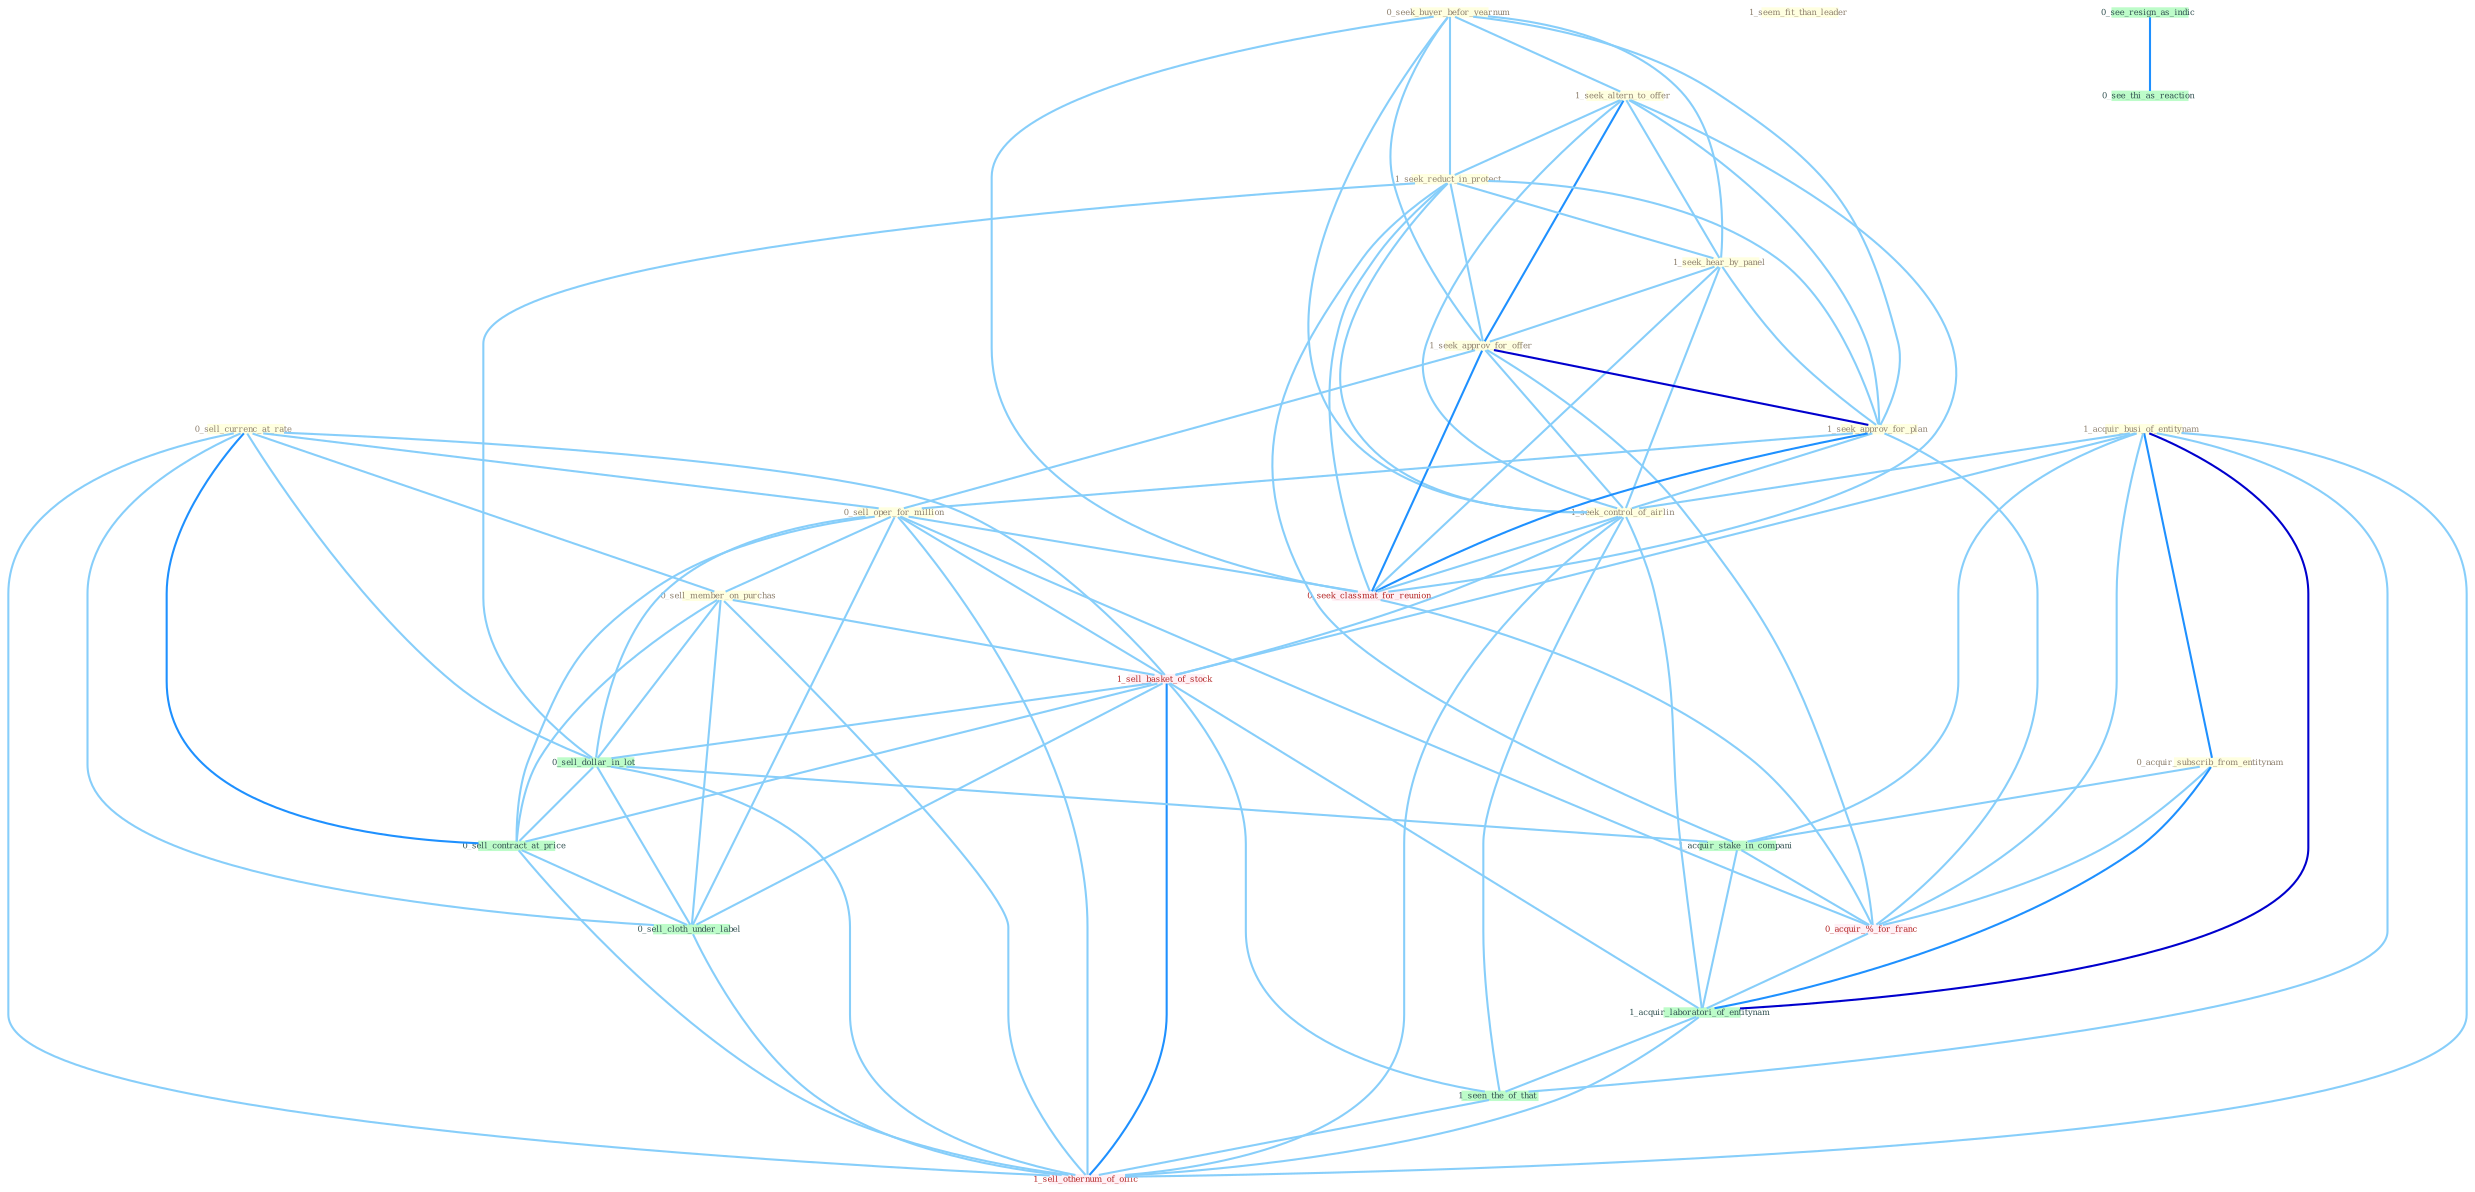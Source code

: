 Graph G{ 
    node
    [shape=polygon,style=filled,width=.5,height=.06,color="#BDFCC9",fixedsize=true,fontsize=4,
    fontcolor="#2f4f4f"];
    {node
    [color="#ffffe0", fontcolor="#8b7d6b"] "0_seek_buyer_befor_yearnum " "1_seek_altern_to_offer " "1_seek_reduct_in_protect " "1_acquir_busi_of_entitynam " "1_seek_hear_by_panel " "1_seek_approv_for_offer " "0_acquir_subscrib_from_entitynam " "1_seem_fit_than_leader " "1_seek_approv_for_plan " "0_sell_currenc_at_rate " "1_seek_control_of_airlin " "0_sell_oper_for_million " "0_sell_member_on_purchas "}
{node [color="#fff0f5", fontcolor="#b22222"] "0_seek_classmat_for_reunion " "1_sell_basket_of_stock " "0_acquir_%_for_franc " "1_sell_othernum_of_offic "}
edge [color="#B0E2FF"];

	"0_seek_buyer_befor_yearnum " -- "1_seek_altern_to_offer " [w="1", color="#87cefa" ];
	"0_seek_buyer_befor_yearnum " -- "1_seek_reduct_in_protect " [w="1", color="#87cefa" ];
	"0_seek_buyer_befor_yearnum " -- "1_seek_hear_by_panel " [w="1", color="#87cefa" ];
	"0_seek_buyer_befor_yearnum " -- "1_seek_approv_for_offer " [w="1", color="#87cefa" ];
	"0_seek_buyer_befor_yearnum " -- "1_seek_approv_for_plan " [w="1", color="#87cefa" ];
	"0_seek_buyer_befor_yearnum " -- "1_seek_control_of_airlin " [w="1", color="#87cefa" ];
	"0_seek_buyer_befor_yearnum " -- "0_seek_classmat_for_reunion " [w="1", color="#87cefa" ];
	"1_seek_altern_to_offer " -- "1_seek_reduct_in_protect " [w="1", color="#87cefa" ];
	"1_seek_altern_to_offer " -- "1_seek_hear_by_panel " [w="1", color="#87cefa" ];
	"1_seek_altern_to_offer " -- "1_seek_approv_for_offer " [w="2", color="#1e90ff" , len=0.8];
	"1_seek_altern_to_offer " -- "1_seek_approv_for_plan " [w="1", color="#87cefa" ];
	"1_seek_altern_to_offer " -- "1_seek_control_of_airlin " [w="1", color="#87cefa" ];
	"1_seek_altern_to_offer " -- "0_seek_classmat_for_reunion " [w="1", color="#87cefa" ];
	"1_seek_reduct_in_protect " -- "1_seek_hear_by_panel " [w="1", color="#87cefa" ];
	"1_seek_reduct_in_protect " -- "1_seek_approv_for_offer " [w="1", color="#87cefa" ];
	"1_seek_reduct_in_protect " -- "1_seek_approv_for_plan " [w="1", color="#87cefa" ];
	"1_seek_reduct_in_protect " -- "1_seek_control_of_airlin " [w="1", color="#87cefa" ];
	"1_seek_reduct_in_protect " -- "0_seek_classmat_for_reunion " [w="1", color="#87cefa" ];
	"1_seek_reduct_in_protect " -- "0_sell_dollar_in_lot " [w="1", color="#87cefa" ];
	"1_seek_reduct_in_protect " -- "1_acquir_stake_in_compani " [w="1", color="#87cefa" ];
	"1_acquir_busi_of_entitynam " -- "0_acquir_subscrib_from_entitynam " [w="2", color="#1e90ff" , len=0.8];
	"1_acquir_busi_of_entitynam " -- "1_seek_control_of_airlin " [w="1", color="#87cefa" ];
	"1_acquir_busi_of_entitynam " -- "1_sell_basket_of_stock " [w="1", color="#87cefa" ];
	"1_acquir_busi_of_entitynam " -- "1_acquir_stake_in_compani " [w="1", color="#87cefa" ];
	"1_acquir_busi_of_entitynam " -- "0_acquir_%_for_franc " [w="1", color="#87cefa" ];
	"1_acquir_busi_of_entitynam " -- "1_acquir_laboratori_of_entitynam " [w="3", color="#0000cd" , len=0.6];
	"1_acquir_busi_of_entitynam " -- "1_seen_the_of_that " [w="1", color="#87cefa" ];
	"1_acquir_busi_of_entitynam " -- "1_sell_othernum_of_offic " [w="1", color="#87cefa" ];
	"1_seek_hear_by_panel " -- "1_seek_approv_for_offer " [w="1", color="#87cefa" ];
	"1_seek_hear_by_panel " -- "1_seek_approv_for_plan " [w="1", color="#87cefa" ];
	"1_seek_hear_by_panel " -- "1_seek_control_of_airlin " [w="1", color="#87cefa" ];
	"1_seek_hear_by_panel " -- "0_seek_classmat_for_reunion " [w="1", color="#87cefa" ];
	"1_seek_approv_for_offer " -- "1_seek_approv_for_plan " [w="3", color="#0000cd" , len=0.6];
	"1_seek_approv_for_offer " -- "1_seek_control_of_airlin " [w="1", color="#87cefa" ];
	"1_seek_approv_for_offer " -- "0_sell_oper_for_million " [w="1", color="#87cefa" ];
	"1_seek_approv_for_offer " -- "0_seek_classmat_for_reunion " [w="2", color="#1e90ff" , len=0.8];
	"1_seek_approv_for_offer " -- "0_acquir_%_for_franc " [w="1", color="#87cefa" ];
	"0_acquir_subscrib_from_entitynam " -- "1_acquir_stake_in_compani " [w="1", color="#87cefa" ];
	"0_acquir_subscrib_from_entitynam " -- "0_acquir_%_for_franc " [w="1", color="#87cefa" ];
	"0_acquir_subscrib_from_entitynam " -- "1_acquir_laboratori_of_entitynam " [w="2", color="#1e90ff" , len=0.8];
	"1_seek_approv_for_plan " -- "1_seek_control_of_airlin " [w="1", color="#87cefa" ];
	"1_seek_approv_for_plan " -- "0_sell_oper_for_million " [w="1", color="#87cefa" ];
	"1_seek_approv_for_plan " -- "0_seek_classmat_for_reunion " [w="2", color="#1e90ff" , len=0.8];
	"1_seek_approv_for_plan " -- "0_acquir_%_for_franc " [w="1", color="#87cefa" ];
	"0_sell_currenc_at_rate " -- "0_sell_oper_for_million " [w="1", color="#87cefa" ];
	"0_sell_currenc_at_rate " -- "0_sell_member_on_purchas " [w="1", color="#87cefa" ];
	"0_sell_currenc_at_rate " -- "1_sell_basket_of_stock " [w="1", color="#87cefa" ];
	"0_sell_currenc_at_rate " -- "0_sell_dollar_in_lot " [w="1", color="#87cefa" ];
	"0_sell_currenc_at_rate " -- "0_sell_contract_at_price " [w="2", color="#1e90ff" , len=0.8];
	"0_sell_currenc_at_rate " -- "0_sell_cloth_under_label " [w="1", color="#87cefa" ];
	"0_sell_currenc_at_rate " -- "1_sell_othernum_of_offic " [w="1", color="#87cefa" ];
	"1_seek_control_of_airlin " -- "0_seek_classmat_for_reunion " [w="1", color="#87cefa" ];
	"1_seek_control_of_airlin " -- "1_sell_basket_of_stock " [w="1", color="#87cefa" ];
	"1_seek_control_of_airlin " -- "1_acquir_laboratori_of_entitynam " [w="1", color="#87cefa" ];
	"1_seek_control_of_airlin " -- "1_seen_the_of_that " [w="1", color="#87cefa" ];
	"1_seek_control_of_airlin " -- "1_sell_othernum_of_offic " [w="1", color="#87cefa" ];
	"0_sell_oper_for_million " -- "0_sell_member_on_purchas " [w="1", color="#87cefa" ];
	"0_sell_oper_for_million " -- "0_seek_classmat_for_reunion " [w="1", color="#87cefa" ];
	"0_sell_oper_for_million " -- "1_sell_basket_of_stock " [w="1", color="#87cefa" ];
	"0_sell_oper_for_million " -- "0_sell_dollar_in_lot " [w="1", color="#87cefa" ];
	"0_sell_oper_for_million " -- "0_acquir_%_for_franc " [w="1", color="#87cefa" ];
	"0_sell_oper_for_million " -- "0_sell_contract_at_price " [w="1", color="#87cefa" ];
	"0_sell_oper_for_million " -- "0_sell_cloth_under_label " [w="1", color="#87cefa" ];
	"0_sell_oper_for_million " -- "1_sell_othernum_of_offic " [w="1", color="#87cefa" ];
	"0_sell_member_on_purchas " -- "1_sell_basket_of_stock " [w="1", color="#87cefa" ];
	"0_sell_member_on_purchas " -- "0_sell_dollar_in_lot " [w="1", color="#87cefa" ];
	"0_sell_member_on_purchas " -- "0_sell_contract_at_price " [w="1", color="#87cefa" ];
	"0_sell_member_on_purchas " -- "0_sell_cloth_under_label " [w="1", color="#87cefa" ];
	"0_sell_member_on_purchas " -- "1_sell_othernum_of_offic " [w="1", color="#87cefa" ];
	"0_seek_classmat_for_reunion " -- "0_acquir_%_for_franc " [w="1", color="#87cefa" ];
	"1_sell_basket_of_stock " -- "0_sell_dollar_in_lot " [w="1", color="#87cefa" ];
	"1_sell_basket_of_stock " -- "0_sell_contract_at_price " [w="1", color="#87cefa" ];
	"1_sell_basket_of_stock " -- "1_acquir_laboratori_of_entitynam " [w="1", color="#87cefa" ];
	"1_sell_basket_of_stock " -- "0_sell_cloth_under_label " [w="1", color="#87cefa" ];
	"1_sell_basket_of_stock " -- "1_seen_the_of_that " [w="1", color="#87cefa" ];
	"1_sell_basket_of_stock " -- "1_sell_othernum_of_offic " [w="2", color="#1e90ff" , len=0.8];
	"0_sell_dollar_in_lot " -- "1_acquir_stake_in_compani " [w="1", color="#87cefa" ];
	"0_sell_dollar_in_lot " -- "0_sell_contract_at_price " [w="1", color="#87cefa" ];
	"0_sell_dollar_in_lot " -- "0_sell_cloth_under_label " [w="1", color="#87cefa" ];
	"0_sell_dollar_in_lot " -- "1_sell_othernum_of_offic " [w="1", color="#87cefa" ];
	"0_see_resign_as_indic " -- "0_see_thi_as_reaction " [w="2", color="#1e90ff" , len=0.8];
	"1_acquir_stake_in_compani " -- "0_acquir_%_for_franc " [w="1", color="#87cefa" ];
	"1_acquir_stake_in_compani " -- "1_acquir_laboratori_of_entitynam " [w="1", color="#87cefa" ];
	"0_acquir_%_for_franc " -- "1_acquir_laboratori_of_entitynam " [w="1", color="#87cefa" ];
	"0_sell_contract_at_price " -- "0_sell_cloth_under_label " [w="1", color="#87cefa" ];
	"0_sell_contract_at_price " -- "1_sell_othernum_of_offic " [w="1", color="#87cefa" ];
	"1_acquir_laboratori_of_entitynam " -- "1_seen_the_of_that " [w="1", color="#87cefa" ];
	"1_acquir_laboratori_of_entitynam " -- "1_sell_othernum_of_offic " [w="1", color="#87cefa" ];
	"0_sell_cloth_under_label " -- "1_sell_othernum_of_offic " [w="1", color="#87cefa" ];
	"1_seen_the_of_that " -- "1_sell_othernum_of_offic " [w="1", color="#87cefa" ];
}